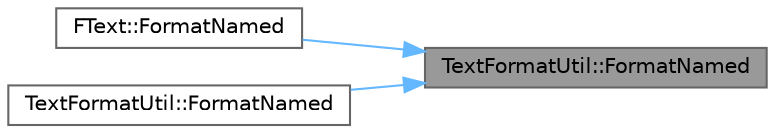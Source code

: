 digraph "TextFormatUtil::FormatNamed"
{
 // INTERACTIVE_SVG=YES
 // LATEX_PDF_SIZE
  bgcolor="transparent";
  edge [fontname=Helvetica,fontsize=10,labelfontname=Helvetica,labelfontsize=10];
  node [fontname=Helvetica,fontsize=10,shape=box,height=0.2,width=0.4];
  rankdir="RL";
  Node1 [id="Node000001",label="TextFormatUtil::FormatNamed",height=0.2,width=0.4,color="gray40", fillcolor="grey60", style="filled", fontcolor="black",tooltip=" "];
  Node1 -> Node2 [id="edge1_Node000001_Node000002",dir="back",color="steelblue1",style="solid",tooltip=" "];
  Node2 [id="Node000002",label="FText::FormatNamed",height=0.2,width=0.4,color="grey40", fillcolor="white", style="filled",URL="$d0/dcb/classFText.html#a508f1423c7df1cf488933106895c916f",tooltip="Format the given list of variadic key->value pairs as named arguments within the given format pattern..."];
  Node1 -> Node3 [id="edge2_Node000001_Node000003",dir="back",color="steelblue1",style="solid",tooltip=" "];
  Node3 [id="Node000003",label="TextFormatUtil::FormatNamed",height=0.2,width=0.4,color="grey40", fillcolor="white", style="filled",URL="$d7/d36/namespaceTextFormatUtil.html#abefd8eb8744a5d9e746f4fdac7f44fdc",tooltip=" "];
}
